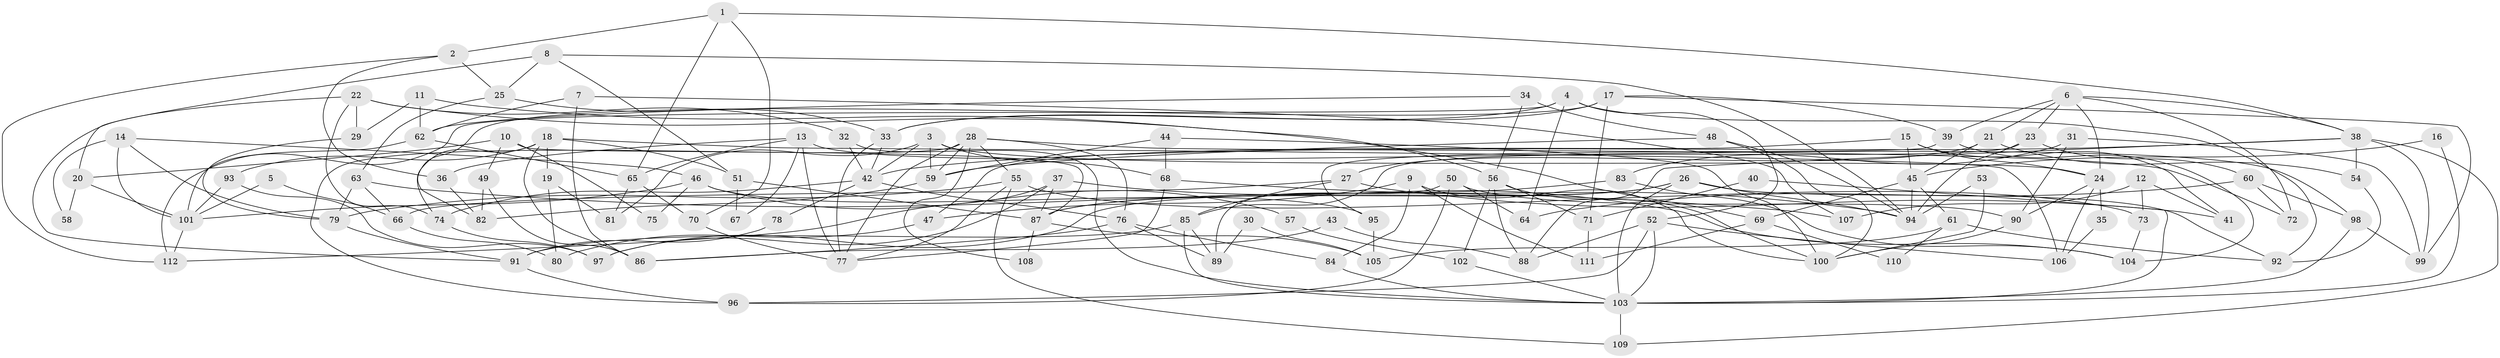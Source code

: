 // coarse degree distribution, {6: 0.14084507042253522, 4: 0.2112676056338028, 5: 0.14084507042253522, 7: 0.19718309859154928, 2: 0.09859154929577464, 9: 0.014084507042253521, 3: 0.1267605633802817, 8: 0.028169014084507043, 10: 0.014084507042253521, 1: 0.014084507042253521, 11: 0.014084507042253521}
// Generated by graph-tools (version 1.1) at 2025/52/02/27/25 19:52:06]
// undirected, 112 vertices, 224 edges
graph export_dot {
graph [start="1"]
  node [color=gray90,style=filled];
  1;
  2;
  3;
  4;
  5;
  6;
  7;
  8;
  9;
  10;
  11;
  12;
  13;
  14;
  15;
  16;
  17;
  18;
  19;
  20;
  21;
  22;
  23;
  24;
  25;
  26;
  27;
  28;
  29;
  30;
  31;
  32;
  33;
  34;
  35;
  36;
  37;
  38;
  39;
  40;
  41;
  42;
  43;
  44;
  45;
  46;
  47;
  48;
  49;
  50;
  51;
  52;
  53;
  54;
  55;
  56;
  57;
  58;
  59;
  60;
  61;
  62;
  63;
  64;
  65;
  66;
  67;
  68;
  69;
  70;
  71;
  72;
  73;
  74;
  75;
  76;
  77;
  78;
  79;
  80;
  81;
  82;
  83;
  84;
  85;
  86;
  87;
  88;
  89;
  90;
  91;
  92;
  93;
  94;
  95;
  96;
  97;
  98;
  99;
  100;
  101;
  102;
  103;
  104;
  105;
  106;
  107;
  108;
  109;
  110;
  111;
  112;
  1 -- 70;
  1 -- 38;
  1 -- 2;
  1 -- 65;
  2 -- 112;
  2 -- 25;
  2 -- 36;
  3 -- 42;
  3 -- 24;
  3 -- 59;
  3 -- 68;
  3 -- 81;
  4 -- 52;
  4 -- 33;
  4 -- 64;
  4 -- 92;
  4 -- 112;
  5 -- 66;
  5 -- 101;
  6 -- 23;
  6 -- 38;
  6 -- 21;
  6 -- 24;
  6 -- 39;
  6 -- 72;
  7 -- 86;
  7 -- 62;
  7 -- 107;
  8 -- 25;
  8 -- 94;
  8 -- 20;
  8 -- 51;
  9 -- 84;
  9 -- 100;
  9 -- 47;
  9 -- 111;
  10 -- 49;
  10 -- 20;
  10 -- 75;
  10 -- 87;
  11 -- 56;
  11 -- 62;
  11 -- 29;
  12 -- 107;
  12 -- 73;
  12 -- 41;
  13 -- 65;
  13 -- 77;
  13 -- 36;
  13 -- 67;
  13 -- 98;
  14 -- 79;
  14 -- 101;
  14 -- 46;
  14 -- 58;
  15 -- 24;
  15 -- 45;
  15 -- 41;
  15 -- 47;
  16 -- 103;
  16 -- 45;
  17 -- 33;
  17 -- 82;
  17 -- 39;
  17 -- 71;
  17 -- 99;
  18 -- 51;
  18 -- 74;
  18 -- 19;
  18 -- 86;
  18 -- 93;
  18 -- 106;
  19 -- 80;
  19 -- 81;
  20 -- 101;
  20 -- 58;
  21 -- 27;
  21 -- 45;
  21 -- 54;
  22 -- 29;
  22 -- 69;
  22 -- 32;
  22 -- 74;
  22 -- 91;
  23 -- 85;
  23 -- 60;
  23 -- 94;
  24 -- 90;
  24 -- 35;
  24 -- 106;
  25 -- 33;
  25 -- 63;
  26 -- 87;
  26 -- 103;
  26 -- 92;
  26 -- 94;
  26 -- 97;
  27 -- 41;
  27 -- 85;
  27 -- 66;
  28 -- 55;
  28 -- 59;
  28 -- 72;
  28 -- 76;
  28 -- 77;
  28 -- 96;
  28 -- 108;
  29 -- 79;
  30 -- 89;
  30 -- 105;
  31 -- 99;
  31 -- 90;
  31 -- 83;
  32 -- 103;
  32 -- 42;
  33 -- 77;
  33 -- 42;
  34 -- 62;
  34 -- 48;
  34 -- 56;
  35 -- 106;
  36 -- 82;
  37 -- 104;
  37 -- 87;
  37 -- 97;
  37 -- 112;
  38 -- 54;
  38 -- 42;
  38 -- 88;
  38 -- 99;
  38 -- 109;
  39 -- 95;
  39 -- 104;
  40 -- 103;
  40 -- 71;
  42 -- 74;
  42 -- 76;
  42 -- 78;
  43 -- 86;
  43 -- 88;
  44 -- 68;
  44 -- 100;
  44 -- 59;
  45 -- 94;
  45 -- 61;
  45 -- 69;
  46 -- 101;
  46 -- 57;
  46 -- 75;
  46 -- 95;
  47 -- 80;
  48 -- 94;
  48 -- 59;
  48 -- 100;
  49 -- 86;
  49 -- 82;
  50 -- 89;
  50 -- 64;
  50 -- 90;
  50 -- 96;
  51 -- 87;
  51 -- 67;
  52 -- 106;
  52 -- 96;
  52 -- 88;
  52 -- 103;
  53 -- 100;
  53 -- 94;
  54 -- 92;
  55 -- 77;
  55 -- 109;
  55 -- 73;
  55 -- 79;
  56 -- 88;
  56 -- 71;
  56 -- 100;
  56 -- 102;
  57 -- 102;
  59 -- 82;
  60 -- 98;
  60 -- 72;
  60 -- 64;
  61 -- 92;
  61 -- 105;
  61 -- 110;
  62 -- 101;
  62 -- 65;
  63 -- 79;
  63 -- 66;
  63 -- 107;
  65 -- 81;
  65 -- 70;
  66 -- 80;
  68 -- 94;
  68 -- 77;
  69 -- 111;
  69 -- 110;
  70 -- 77;
  71 -- 111;
  73 -- 104;
  74 -- 97;
  76 -- 84;
  76 -- 86;
  76 -- 89;
  78 -- 91;
  79 -- 91;
  83 -- 87;
  83 -- 104;
  84 -- 103;
  85 -- 103;
  85 -- 91;
  85 -- 89;
  87 -- 105;
  87 -- 108;
  90 -- 100;
  91 -- 96;
  93 -- 97;
  93 -- 101;
  95 -- 105;
  98 -- 99;
  98 -- 103;
  101 -- 112;
  102 -- 103;
  103 -- 109;
}

